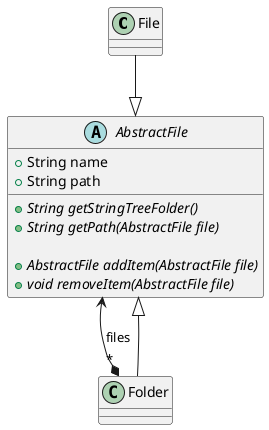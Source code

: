 @startuml
'https://plantuml.com/sequence-diagram

class File {

}

class Folder {

}

abstract class AbstractFile {
    + String name
    + String path

    ' Operations
    + {abstract} String getStringTreeFolder()
    + {abstract} String getPath(AbstractFile file)

    ' Methods
    + {abstract} AbstractFile addItem(AbstractFile file)
    + {abstract} void removeItem(AbstractFile file)
}

File --|> AbstractFile
Folder --|> AbstractFile

AbstractFile <--* Folder : files "*"



@enduml